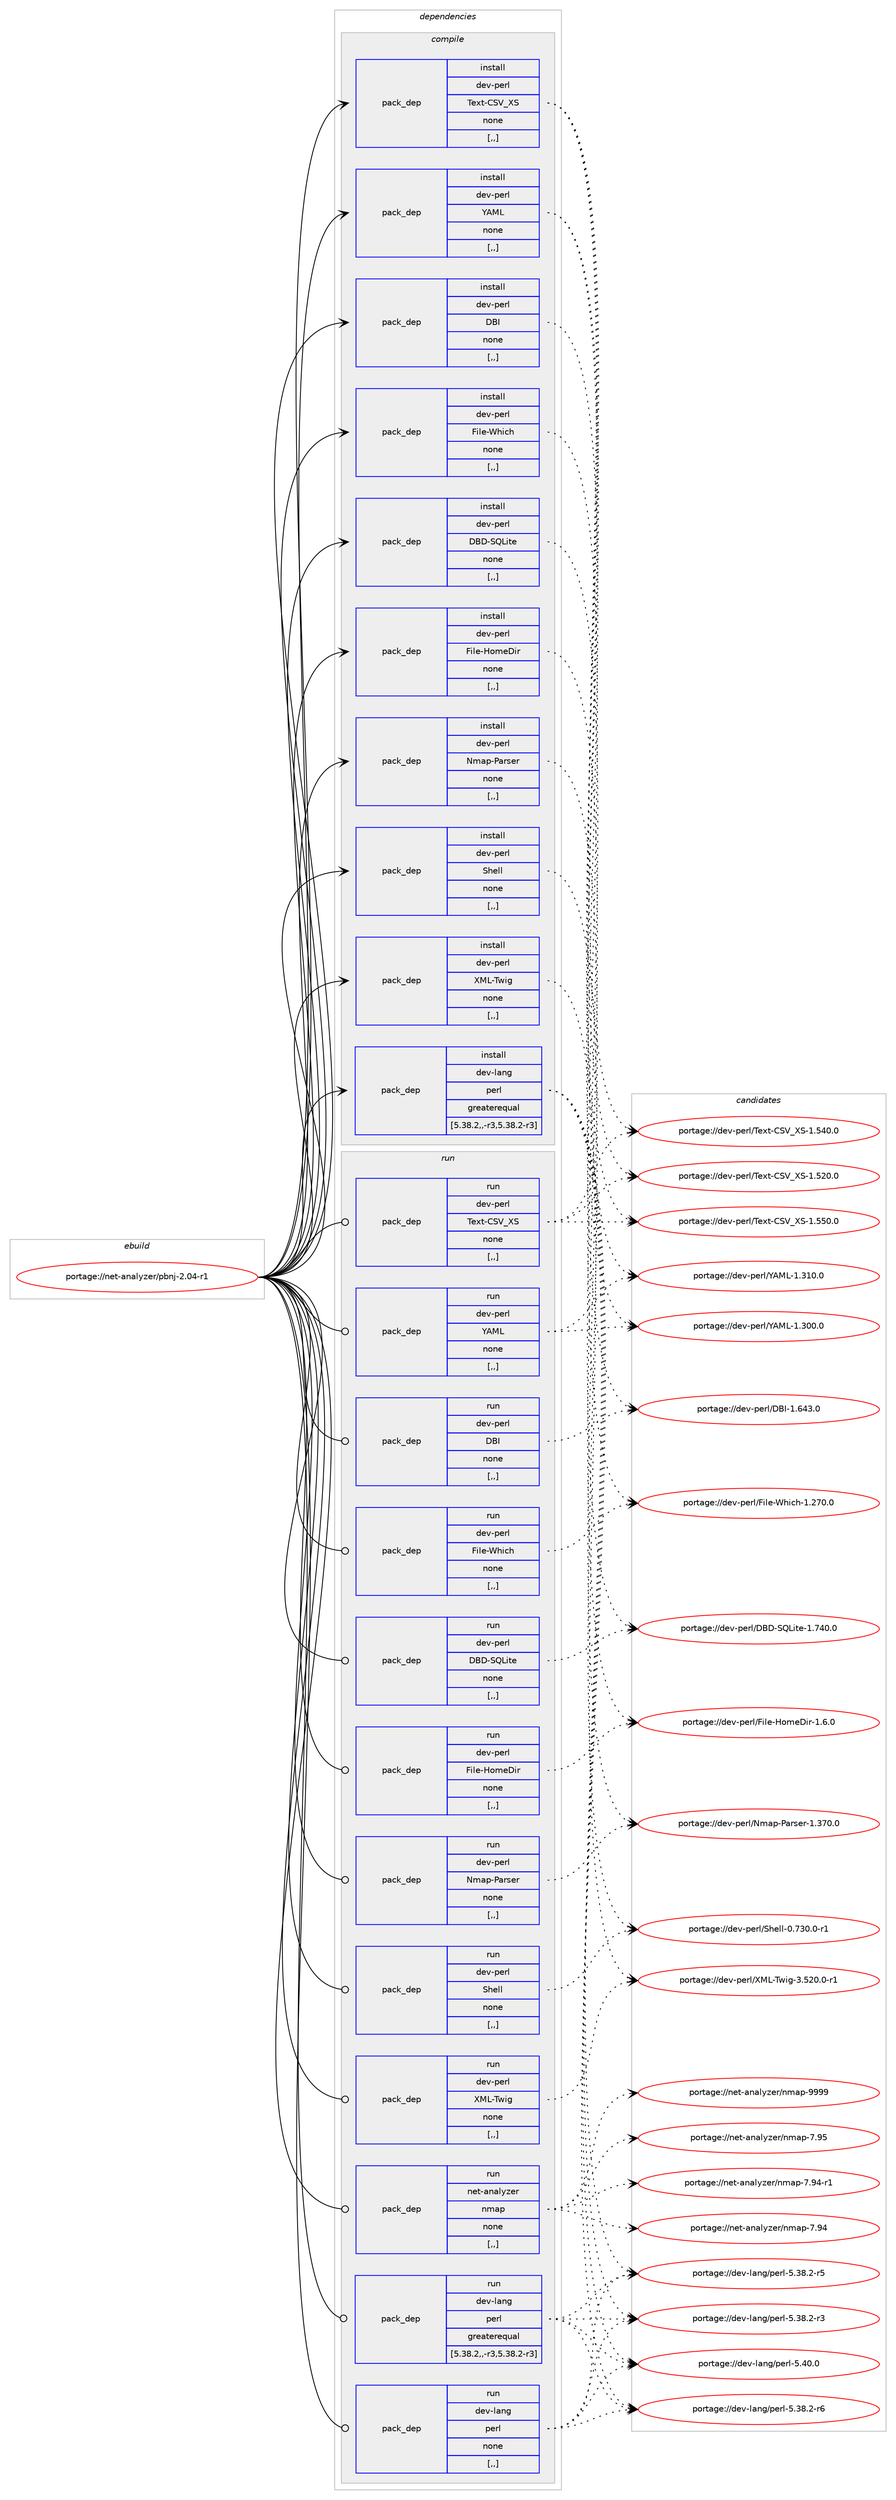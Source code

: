 digraph prolog {

# *************
# Graph options
# *************

newrank=true;
concentrate=true;
compound=true;
graph [rankdir=LR,fontname=Helvetica,fontsize=10,ranksep=1.5];#, ranksep=2.5, nodesep=0.2];
edge  [arrowhead=vee];
node  [fontname=Helvetica,fontsize=10];

# **********
# The ebuild
# **********

subgraph cluster_leftcol {
color=gray;
label=<<i>ebuild</i>>;
id [label="portage://net-analyzer/pbnj-2.04-r1", color=red, width=4, href="../net-analyzer/pbnj-2.04-r1.svg"];
}

# ****************
# The dependencies
# ****************

subgraph cluster_midcol {
color=gray;
label=<<i>dependencies</i>>;
subgraph cluster_compile {
fillcolor="#eeeeee";
style=filled;
label=<<i>compile</i>>;
subgraph pack624421 {
dependency853045 [label=<<TABLE BORDER="0" CELLBORDER="1" CELLSPACING="0" CELLPADDING="4" WIDTH="220"><TR><TD ROWSPAN="6" CELLPADDING="30">pack_dep</TD></TR><TR><TD WIDTH="110">install</TD></TR><TR><TD>dev-lang</TD></TR><TR><TD>perl</TD></TR><TR><TD>greaterequal</TD></TR><TR><TD>[5.38.2,,-r3,5.38.2-r3]</TD></TR></TABLE>>, shape=none, color=blue];
}
id:e -> dependency853045:w [weight=20,style="solid",arrowhead="vee"];
subgraph pack624422 {
dependency853046 [label=<<TABLE BORDER="0" CELLBORDER="1" CELLSPACING="0" CELLPADDING="4" WIDTH="220"><TR><TD ROWSPAN="6" CELLPADDING="30">pack_dep</TD></TR><TR><TD WIDTH="110">install</TD></TR><TR><TD>dev-perl</TD></TR><TR><TD>DBD-SQLite</TD></TR><TR><TD>none</TD></TR><TR><TD>[,,]</TD></TR></TABLE>>, shape=none, color=blue];
}
id:e -> dependency853046:w [weight=20,style="solid",arrowhead="vee"];
subgraph pack624423 {
dependency853047 [label=<<TABLE BORDER="0" CELLBORDER="1" CELLSPACING="0" CELLPADDING="4" WIDTH="220"><TR><TD ROWSPAN="6" CELLPADDING="30">pack_dep</TD></TR><TR><TD WIDTH="110">install</TD></TR><TR><TD>dev-perl</TD></TR><TR><TD>DBI</TD></TR><TR><TD>none</TD></TR><TR><TD>[,,]</TD></TR></TABLE>>, shape=none, color=blue];
}
id:e -> dependency853047:w [weight=20,style="solid",arrowhead="vee"];
subgraph pack624424 {
dependency853048 [label=<<TABLE BORDER="0" CELLBORDER="1" CELLSPACING="0" CELLPADDING="4" WIDTH="220"><TR><TD ROWSPAN="6" CELLPADDING="30">pack_dep</TD></TR><TR><TD WIDTH="110">install</TD></TR><TR><TD>dev-perl</TD></TR><TR><TD>File-HomeDir</TD></TR><TR><TD>none</TD></TR><TR><TD>[,,]</TD></TR></TABLE>>, shape=none, color=blue];
}
id:e -> dependency853048:w [weight=20,style="solid",arrowhead="vee"];
subgraph pack624425 {
dependency853049 [label=<<TABLE BORDER="0" CELLBORDER="1" CELLSPACING="0" CELLPADDING="4" WIDTH="220"><TR><TD ROWSPAN="6" CELLPADDING="30">pack_dep</TD></TR><TR><TD WIDTH="110">install</TD></TR><TR><TD>dev-perl</TD></TR><TR><TD>File-Which</TD></TR><TR><TD>none</TD></TR><TR><TD>[,,]</TD></TR></TABLE>>, shape=none, color=blue];
}
id:e -> dependency853049:w [weight=20,style="solid",arrowhead="vee"];
subgraph pack624426 {
dependency853050 [label=<<TABLE BORDER="0" CELLBORDER="1" CELLSPACING="0" CELLPADDING="4" WIDTH="220"><TR><TD ROWSPAN="6" CELLPADDING="30">pack_dep</TD></TR><TR><TD WIDTH="110">install</TD></TR><TR><TD>dev-perl</TD></TR><TR><TD>Nmap-Parser</TD></TR><TR><TD>none</TD></TR><TR><TD>[,,]</TD></TR></TABLE>>, shape=none, color=blue];
}
id:e -> dependency853050:w [weight=20,style="solid",arrowhead="vee"];
subgraph pack624427 {
dependency853051 [label=<<TABLE BORDER="0" CELLBORDER="1" CELLSPACING="0" CELLPADDING="4" WIDTH="220"><TR><TD ROWSPAN="6" CELLPADDING="30">pack_dep</TD></TR><TR><TD WIDTH="110">install</TD></TR><TR><TD>dev-perl</TD></TR><TR><TD>Shell</TD></TR><TR><TD>none</TD></TR><TR><TD>[,,]</TD></TR></TABLE>>, shape=none, color=blue];
}
id:e -> dependency853051:w [weight=20,style="solid",arrowhead="vee"];
subgraph pack624428 {
dependency853052 [label=<<TABLE BORDER="0" CELLBORDER="1" CELLSPACING="0" CELLPADDING="4" WIDTH="220"><TR><TD ROWSPAN="6" CELLPADDING="30">pack_dep</TD></TR><TR><TD WIDTH="110">install</TD></TR><TR><TD>dev-perl</TD></TR><TR><TD>Text-CSV_XS</TD></TR><TR><TD>none</TD></TR><TR><TD>[,,]</TD></TR></TABLE>>, shape=none, color=blue];
}
id:e -> dependency853052:w [weight=20,style="solid",arrowhead="vee"];
subgraph pack624429 {
dependency853053 [label=<<TABLE BORDER="0" CELLBORDER="1" CELLSPACING="0" CELLPADDING="4" WIDTH="220"><TR><TD ROWSPAN="6" CELLPADDING="30">pack_dep</TD></TR><TR><TD WIDTH="110">install</TD></TR><TR><TD>dev-perl</TD></TR><TR><TD>XML-Twig</TD></TR><TR><TD>none</TD></TR><TR><TD>[,,]</TD></TR></TABLE>>, shape=none, color=blue];
}
id:e -> dependency853053:w [weight=20,style="solid",arrowhead="vee"];
subgraph pack624430 {
dependency853054 [label=<<TABLE BORDER="0" CELLBORDER="1" CELLSPACING="0" CELLPADDING="4" WIDTH="220"><TR><TD ROWSPAN="6" CELLPADDING="30">pack_dep</TD></TR><TR><TD WIDTH="110">install</TD></TR><TR><TD>dev-perl</TD></TR><TR><TD>YAML</TD></TR><TR><TD>none</TD></TR><TR><TD>[,,]</TD></TR></TABLE>>, shape=none, color=blue];
}
id:e -> dependency853054:w [weight=20,style="solid",arrowhead="vee"];
}
subgraph cluster_compileandrun {
fillcolor="#eeeeee";
style=filled;
label=<<i>compile and run</i>>;
}
subgraph cluster_run {
fillcolor="#eeeeee";
style=filled;
label=<<i>run</i>>;
subgraph pack624431 {
dependency853055 [label=<<TABLE BORDER="0" CELLBORDER="1" CELLSPACING="0" CELLPADDING="4" WIDTH="220"><TR><TD ROWSPAN="6" CELLPADDING="30">pack_dep</TD></TR><TR><TD WIDTH="110">run</TD></TR><TR><TD>dev-lang</TD></TR><TR><TD>perl</TD></TR><TR><TD>greaterequal</TD></TR><TR><TD>[5.38.2,,-r3,5.38.2-r3]</TD></TR></TABLE>>, shape=none, color=blue];
}
id:e -> dependency853055:w [weight=20,style="solid",arrowhead="odot"];
subgraph pack624432 {
dependency853056 [label=<<TABLE BORDER="0" CELLBORDER="1" CELLSPACING="0" CELLPADDING="4" WIDTH="220"><TR><TD ROWSPAN="6" CELLPADDING="30">pack_dep</TD></TR><TR><TD WIDTH="110">run</TD></TR><TR><TD>dev-lang</TD></TR><TR><TD>perl</TD></TR><TR><TD>none</TD></TR><TR><TD>[,,]</TD></TR></TABLE>>, shape=none, color=blue];
}
id:e -> dependency853056:w [weight=20,style="solid",arrowhead="odot"];
subgraph pack624433 {
dependency853057 [label=<<TABLE BORDER="0" CELLBORDER="1" CELLSPACING="0" CELLPADDING="4" WIDTH="220"><TR><TD ROWSPAN="6" CELLPADDING="30">pack_dep</TD></TR><TR><TD WIDTH="110">run</TD></TR><TR><TD>dev-perl</TD></TR><TR><TD>DBD-SQLite</TD></TR><TR><TD>none</TD></TR><TR><TD>[,,]</TD></TR></TABLE>>, shape=none, color=blue];
}
id:e -> dependency853057:w [weight=20,style="solid",arrowhead="odot"];
subgraph pack624434 {
dependency853058 [label=<<TABLE BORDER="0" CELLBORDER="1" CELLSPACING="0" CELLPADDING="4" WIDTH="220"><TR><TD ROWSPAN="6" CELLPADDING="30">pack_dep</TD></TR><TR><TD WIDTH="110">run</TD></TR><TR><TD>dev-perl</TD></TR><TR><TD>DBI</TD></TR><TR><TD>none</TD></TR><TR><TD>[,,]</TD></TR></TABLE>>, shape=none, color=blue];
}
id:e -> dependency853058:w [weight=20,style="solid",arrowhead="odot"];
subgraph pack624435 {
dependency853059 [label=<<TABLE BORDER="0" CELLBORDER="1" CELLSPACING="0" CELLPADDING="4" WIDTH="220"><TR><TD ROWSPAN="6" CELLPADDING="30">pack_dep</TD></TR><TR><TD WIDTH="110">run</TD></TR><TR><TD>dev-perl</TD></TR><TR><TD>File-HomeDir</TD></TR><TR><TD>none</TD></TR><TR><TD>[,,]</TD></TR></TABLE>>, shape=none, color=blue];
}
id:e -> dependency853059:w [weight=20,style="solid",arrowhead="odot"];
subgraph pack624436 {
dependency853060 [label=<<TABLE BORDER="0" CELLBORDER="1" CELLSPACING="0" CELLPADDING="4" WIDTH="220"><TR><TD ROWSPAN="6" CELLPADDING="30">pack_dep</TD></TR><TR><TD WIDTH="110">run</TD></TR><TR><TD>dev-perl</TD></TR><TR><TD>File-Which</TD></TR><TR><TD>none</TD></TR><TR><TD>[,,]</TD></TR></TABLE>>, shape=none, color=blue];
}
id:e -> dependency853060:w [weight=20,style="solid",arrowhead="odot"];
subgraph pack624437 {
dependency853061 [label=<<TABLE BORDER="0" CELLBORDER="1" CELLSPACING="0" CELLPADDING="4" WIDTH="220"><TR><TD ROWSPAN="6" CELLPADDING="30">pack_dep</TD></TR><TR><TD WIDTH="110">run</TD></TR><TR><TD>dev-perl</TD></TR><TR><TD>Nmap-Parser</TD></TR><TR><TD>none</TD></TR><TR><TD>[,,]</TD></TR></TABLE>>, shape=none, color=blue];
}
id:e -> dependency853061:w [weight=20,style="solid",arrowhead="odot"];
subgraph pack624438 {
dependency853062 [label=<<TABLE BORDER="0" CELLBORDER="1" CELLSPACING="0" CELLPADDING="4" WIDTH="220"><TR><TD ROWSPAN="6" CELLPADDING="30">pack_dep</TD></TR><TR><TD WIDTH="110">run</TD></TR><TR><TD>dev-perl</TD></TR><TR><TD>Shell</TD></TR><TR><TD>none</TD></TR><TR><TD>[,,]</TD></TR></TABLE>>, shape=none, color=blue];
}
id:e -> dependency853062:w [weight=20,style="solid",arrowhead="odot"];
subgraph pack624439 {
dependency853063 [label=<<TABLE BORDER="0" CELLBORDER="1" CELLSPACING="0" CELLPADDING="4" WIDTH="220"><TR><TD ROWSPAN="6" CELLPADDING="30">pack_dep</TD></TR><TR><TD WIDTH="110">run</TD></TR><TR><TD>dev-perl</TD></TR><TR><TD>Text-CSV_XS</TD></TR><TR><TD>none</TD></TR><TR><TD>[,,]</TD></TR></TABLE>>, shape=none, color=blue];
}
id:e -> dependency853063:w [weight=20,style="solid",arrowhead="odot"];
subgraph pack624440 {
dependency853064 [label=<<TABLE BORDER="0" CELLBORDER="1" CELLSPACING="0" CELLPADDING="4" WIDTH="220"><TR><TD ROWSPAN="6" CELLPADDING="30">pack_dep</TD></TR><TR><TD WIDTH="110">run</TD></TR><TR><TD>dev-perl</TD></TR><TR><TD>XML-Twig</TD></TR><TR><TD>none</TD></TR><TR><TD>[,,]</TD></TR></TABLE>>, shape=none, color=blue];
}
id:e -> dependency853064:w [weight=20,style="solid",arrowhead="odot"];
subgraph pack624441 {
dependency853065 [label=<<TABLE BORDER="0" CELLBORDER="1" CELLSPACING="0" CELLPADDING="4" WIDTH="220"><TR><TD ROWSPAN="6" CELLPADDING="30">pack_dep</TD></TR><TR><TD WIDTH="110">run</TD></TR><TR><TD>dev-perl</TD></TR><TR><TD>YAML</TD></TR><TR><TD>none</TD></TR><TR><TD>[,,]</TD></TR></TABLE>>, shape=none, color=blue];
}
id:e -> dependency853065:w [weight=20,style="solid",arrowhead="odot"];
subgraph pack624442 {
dependency853066 [label=<<TABLE BORDER="0" CELLBORDER="1" CELLSPACING="0" CELLPADDING="4" WIDTH="220"><TR><TD ROWSPAN="6" CELLPADDING="30">pack_dep</TD></TR><TR><TD WIDTH="110">run</TD></TR><TR><TD>net-analyzer</TD></TR><TR><TD>nmap</TD></TR><TR><TD>none</TD></TR><TR><TD>[,,]</TD></TR></TABLE>>, shape=none, color=blue];
}
id:e -> dependency853066:w [weight=20,style="solid",arrowhead="odot"];
}
}

# **************
# The candidates
# **************

subgraph cluster_choices {
rank=same;
color=gray;
label=<<i>candidates</i>>;

subgraph choice624421 {
color=black;
nodesep=1;
choice10010111845108971101034711210111410845534652484648 [label="portage://dev-lang/perl-5.40.0", color=red, width=4,href="../dev-lang/perl-5.40.0.svg"];
choice100101118451089711010347112101114108455346515646504511454 [label="portage://dev-lang/perl-5.38.2-r6", color=red, width=4,href="../dev-lang/perl-5.38.2-r6.svg"];
choice100101118451089711010347112101114108455346515646504511453 [label="portage://dev-lang/perl-5.38.2-r5", color=red, width=4,href="../dev-lang/perl-5.38.2-r5.svg"];
choice100101118451089711010347112101114108455346515646504511451 [label="portage://dev-lang/perl-5.38.2-r3", color=red, width=4,href="../dev-lang/perl-5.38.2-r3.svg"];
dependency853045:e -> choice10010111845108971101034711210111410845534652484648:w [style=dotted,weight="100"];
dependency853045:e -> choice100101118451089711010347112101114108455346515646504511454:w [style=dotted,weight="100"];
dependency853045:e -> choice100101118451089711010347112101114108455346515646504511453:w [style=dotted,weight="100"];
dependency853045:e -> choice100101118451089711010347112101114108455346515646504511451:w [style=dotted,weight="100"];
}
subgraph choice624422 {
color=black;
nodesep=1;
choice1001011184511210111410847686668458381761051161014549465552484648 [label="portage://dev-perl/DBD-SQLite-1.740.0", color=red, width=4,href="../dev-perl/DBD-SQLite-1.740.0.svg"];
dependency853046:e -> choice1001011184511210111410847686668458381761051161014549465552484648:w [style=dotted,weight="100"];
}
subgraph choice624423 {
color=black;
nodesep=1;
choice10010111845112101114108476866734549465452514648 [label="portage://dev-perl/DBI-1.643.0", color=red, width=4,href="../dev-perl/DBI-1.643.0.svg"];
dependency853047:e -> choice10010111845112101114108476866734549465452514648:w [style=dotted,weight="100"];
}
subgraph choice624424 {
color=black;
nodesep=1;
choice100101118451121011141084770105108101457211110910168105114454946544648 [label="portage://dev-perl/File-HomeDir-1.6.0", color=red, width=4,href="../dev-perl/File-HomeDir-1.6.0.svg"];
dependency853048:e -> choice100101118451121011141084770105108101457211110910168105114454946544648:w [style=dotted,weight="100"];
}
subgraph choice624425 {
color=black;
nodesep=1;
choice1001011184511210111410847701051081014587104105991044549465055484648 [label="portage://dev-perl/File-Which-1.270.0", color=red, width=4,href="../dev-perl/File-Which-1.270.0.svg"];
dependency853049:e -> choice1001011184511210111410847701051081014587104105991044549465055484648:w [style=dotted,weight="100"];
}
subgraph choice624426 {
color=black;
nodesep=1;
choice100101118451121011141084778109971124580971141151011144549465155484648 [label="portage://dev-perl/Nmap-Parser-1.370.0", color=red, width=4,href="../dev-perl/Nmap-Parser-1.370.0.svg"];
dependency853050:e -> choice100101118451121011141084778109971124580971141151011144549465155484648:w [style=dotted,weight="100"];
}
subgraph choice624427 {
color=black;
nodesep=1;
choice10010111845112101114108478310410110810845484655514846484511449 [label="portage://dev-perl/Shell-0.730.0-r1", color=red, width=4,href="../dev-perl/Shell-0.730.0-r1.svg"];
dependency853051:e -> choice10010111845112101114108478310410110810845484655514846484511449:w [style=dotted,weight="100"];
}
subgraph choice624428 {
color=black;
nodesep=1;
choice100101118451121011141084784101120116456783869588834549465353484648 [label="portage://dev-perl/Text-CSV_XS-1.550.0", color=red, width=4,href="../dev-perl/Text-CSV_XS-1.550.0.svg"];
choice100101118451121011141084784101120116456783869588834549465352484648 [label="portage://dev-perl/Text-CSV_XS-1.540.0", color=red, width=4,href="../dev-perl/Text-CSV_XS-1.540.0.svg"];
choice100101118451121011141084784101120116456783869588834549465350484648 [label="portage://dev-perl/Text-CSV_XS-1.520.0", color=red, width=4,href="../dev-perl/Text-CSV_XS-1.520.0.svg"];
dependency853052:e -> choice100101118451121011141084784101120116456783869588834549465353484648:w [style=dotted,weight="100"];
dependency853052:e -> choice100101118451121011141084784101120116456783869588834549465352484648:w [style=dotted,weight="100"];
dependency853052:e -> choice100101118451121011141084784101120116456783869588834549465350484648:w [style=dotted,weight="100"];
}
subgraph choice624429 {
color=black;
nodesep=1;
choice1001011184511210111410847887776458411910510345514653504846484511449 [label="portage://dev-perl/XML-Twig-3.520.0-r1", color=red, width=4,href="../dev-perl/XML-Twig-3.520.0-r1.svg"];
dependency853053:e -> choice1001011184511210111410847887776458411910510345514653504846484511449:w [style=dotted,weight="100"];
}
subgraph choice624430 {
color=black;
nodesep=1;
choice1001011184511210111410847896577764549465149484648 [label="portage://dev-perl/YAML-1.310.0", color=red, width=4,href="../dev-perl/YAML-1.310.0.svg"];
choice1001011184511210111410847896577764549465148484648 [label="portage://dev-perl/YAML-1.300.0", color=red, width=4,href="../dev-perl/YAML-1.300.0.svg"];
dependency853054:e -> choice1001011184511210111410847896577764549465149484648:w [style=dotted,weight="100"];
dependency853054:e -> choice1001011184511210111410847896577764549465148484648:w [style=dotted,weight="100"];
}
subgraph choice624431 {
color=black;
nodesep=1;
choice10010111845108971101034711210111410845534652484648 [label="portage://dev-lang/perl-5.40.0", color=red, width=4,href="../dev-lang/perl-5.40.0.svg"];
choice100101118451089711010347112101114108455346515646504511454 [label="portage://dev-lang/perl-5.38.2-r6", color=red, width=4,href="../dev-lang/perl-5.38.2-r6.svg"];
choice100101118451089711010347112101114108455346515646504511453 [label="portage://dev-lang/perl-5.38.2-r5", color=red, width=4,href="../dev-lang/perl-5.38.2-r5.svg"];
choice100101118451089711010347112101114108455346515646504511451 [label="portage://dev-lang/perl-5.38.2-r3", color=red, width=4,href="../dev-lang/perl-5.38.2-r3.svg"];
dependency853055:e -> choice10010111845108971101034711210111410845534652484648:w [style=dotted,weight="100"];
dependency853055:e -> choice100101118451089711010347112101114108455346515646504511454:w [style=dotted,weight="100"];
dependency853055:e -> choice100101118451089711010347112101114108455346515646504511453:w [style=dotted,weight="100"];
dependency853055:e -> choice100101118451089711010347112101114108455346515646504511451:w [style=dotted,weight="100"];
}
subgraph choice624432 {
color=black;
nodesep=1;
choice10010111845108971101034711210111410845534652484648 [label="portage://dev-lang/perl-5.40.0", color=red, width=4,href="../dev-lang/perl-5.40.0.svg"];
choice100101118451089711010347112101114108455346515646504511454 [label="portage://dev-lang/perl-5.38.2-r6", color=red, width=4,href="../dev-lang/perl-5.38.2-r6.svg"];
choice100101118451089711010347112101114108455346515646504511453 [label="portage://dev-lang/perl-5.38.2-r5", color=red, width=4,href="../dev-lang/perl-5.38.2-r5.svg"];
choice100101118451089711010347112101114108455346515646504511451 [label="portage://dev-lang/perl-5.38.2-r3", color=red, width=4,href="../dev-lang/perl-5.38.2-r3.svg"];
dependency853056:e -> choice10010111845108971101034711210111410845534652484648:w [style=dotted,weight="100"];
dependency853056:e -> choice100101118451089711010347112101114108455346515646504511454:w [style=dotted,weight="100"];
dependency853056:e -> choice100101118451089711010347112101114108455346515646504511453:w [style=dotted,weight="100"];
dependency853056:e -> choice100101118451089711010347112101114108455346515646504511451:w [style=dotted,weight="100"];
}
subgraph choice624433 {
color=black;
nodesep=1;
choice1001011184511210111410847686668458381761051161014549465552484648 [label="portage://dev-perl/DBD-SQLite-1.740.0", color=red, width=4,href="../dev-perl/DBD-SQLite-1.740.0.svg"];
dependency853057:e -> choice1001011184511210111410847686668458381761051161014549465552484648:w [style=dotted,weight="100"];
}
subgraph choice624434 {
color=black;
nodesep=1;
choice10010111845112101114108476866734549465452514648 [label="portage://dev-perl/DBI-1.643.0", color=red, width=4,href="../dev-perl/DBI-1.643.0.svg"];
dependency853058:e -> choice10010111845112101114108476866734549465452514648:w [style=dotted,weight="100"];
}
subgraph choice624435 {
color=black;
nodesep=1;
choice100101118451121011141084770105108101457211110910168105114454946544648 [label="portage://dev-perl/File-HomeDir-1.6.0", color=red, width=4,href="../dev-perl/File-HomeDir-1.6.0.svg"];
dependency853059:e -> choice100101118451121011141084770105108101457211110910168105114454946544648:w [style=dotted,weight="100"];
}
subgraph choice624436 {
color=black;
nodesep=1;
choice1001011184511210111410847701051081014587104105991044549465055484648 [label="portage://dev-perl/File-Which-1.270.0", color=red, width=4,href="../dev-perl/File-Which-1.270.0.svg"];
dependency853060:e -> choice1001011184511210111410847701051081014587104105991044549465055484648:w [style=dotted,weight="100"];
}
subgraph choice624437 {
color=black;
nodesep=1;
choice100101118451121011141084778109971124580971141151011144549465155484648 [label="portage://dev-perl/Nmap-Parser-1.370.0", color=red, width=4,href="../dev-perl/Nmap-Parser-1.370.0.svg"];
dependency853061:e -> choice100101118451121011141084778109971124580971141151011144549465155484648:w [style=dotted,weight="100"];
}
subgraph choice624438 {
color=black;
nodesep=1;
choice10010111845112101114108478310410110810845484655514846484511449 [label="portage://dev-perl/Shell-0.730.0-r1", color=red, width=4,href="../dev-perl/Shell-0.730.0-r1.svg"];
dependency853062:e -> choice10010111845112101114108478310410110810845484655514846484511449:w [style=dotted,weight="100"];
}
subgraph choice624439 {
color=black;
nodesep=1;
choice100101118451121011141084784101120116456783869588834549465353484648 [label="portage://dev-perl/Text-CSV_XS-1.550.0", color=red, width=4,href="../dev-perl/Text-CSV_XS-1.550.0.svg"];
choice100101118451121011141084784101120116456783869588834549465352484648 [label="portage://dev-perl/Text-CSV_XS-1.540.0", color=red, width=4,href="../dev-perl/Text-CSV_XS-1.540.0.svg"];
choice100101118451121011141084784101120116456783869588834549465350484648 [label="portage://dev-perl/Text-CSV_XS-1.520.0", color=red, width=4,href="../dev-perl/Text-CSV_XS-1.520.0.svg"];
dependency853063:e -> choice100101118451121011141084784101120116456783869588834549465353484648:w [style=dotted,weight="100"];
dependency853063:e -> choice100101118451121011141084784101120116456783869588834549465352484648:w [style=dotted,weight="100"];
dependency853063:e -> choice100101118451121011141084784101120116456783869588834549465350484648:w [style=dotted,weight="100"];
}
subgraph choice624440 {
color=black;
nodesep=1;
choice1001011184511210111410847887776458411910510345514653504846484511449 [label="portage://dev-perl/XML-Twig-3.520.0-r1", color=red, width=4,href="../dev-perl/XML-Twig-3.520.0-r1.svg"];
dependency853064:e -> choice1001011184511210111410847887776458411910510345514653504846484511449:w [style=dotted,weight="100"];
}
subgraph choice624441 {
color=black;
nodesep=1;
choice1001011184511210111410847896577764549465149484648 [label="portage://dev-perl/YAML-1.310.0", color=red, width=4,href="../dev-perl/YAML-1.310.0.svg"];
choice1001011184511210111410847896577764549465148484648 [label="portage://dev-perl/YAML-1.300.0", color=red, width=4,href="../dev-perl/YAML-1.300.0.svg"];
dependency853065:e -> choice1001011184511210111410847896577764549465149484648:w [style=dotted,weight="100"];
dependency853065:e -> choice1001011184511210111410847896577764549465148484648:w [style=dotted,weight="100"];
}
subgraph choice624442 {
color=black;
nodesep=1;
choice11010111645971109710812112210111447110109971124557575757 [label="portage://net-analyzer/nmap-9999", color=red, width=4,href="../net-analyzer/nmap-9999.svg"];
choice11010111645971109710812112210111447110109971124555465753 [label="portage://net-analyzer/nmap-7.95", color=red, width=4,href="../net-analyzer/nmap-7.95.svg"];
choice110101116459711097108121122101114471101099711245554657524511449 [label="portage://net-analyzer/nmap-7.94-r1", color=red, width=4,href="../net-analyzer/nmap-7.94-r1.svg"];
choice11010111645971109710812112210111447110109971124555465752 [label="portage://net-analyzer/nmap-7.94", color=red, width=4,href="../net-analyzer/nmap-7.94.svg"];
dependency853066:e -> choice11010111645971109710812112210111447110109971124557575757:w [style=dotted,weight="100"];
dependency853066:e -> choice11010111645971109710812112210111447110109971124555465753:w [style=dotted,weight="100"];
dependency853066:e -> choice110101116459711097108121122101114471101099711245554657524511449:w [style=dotted,weight="100"];
dependency853066:e -> choice11010111645971109710812112210111447110109971124555465752:w [style=dotted,weight="100"];
}
}

}
